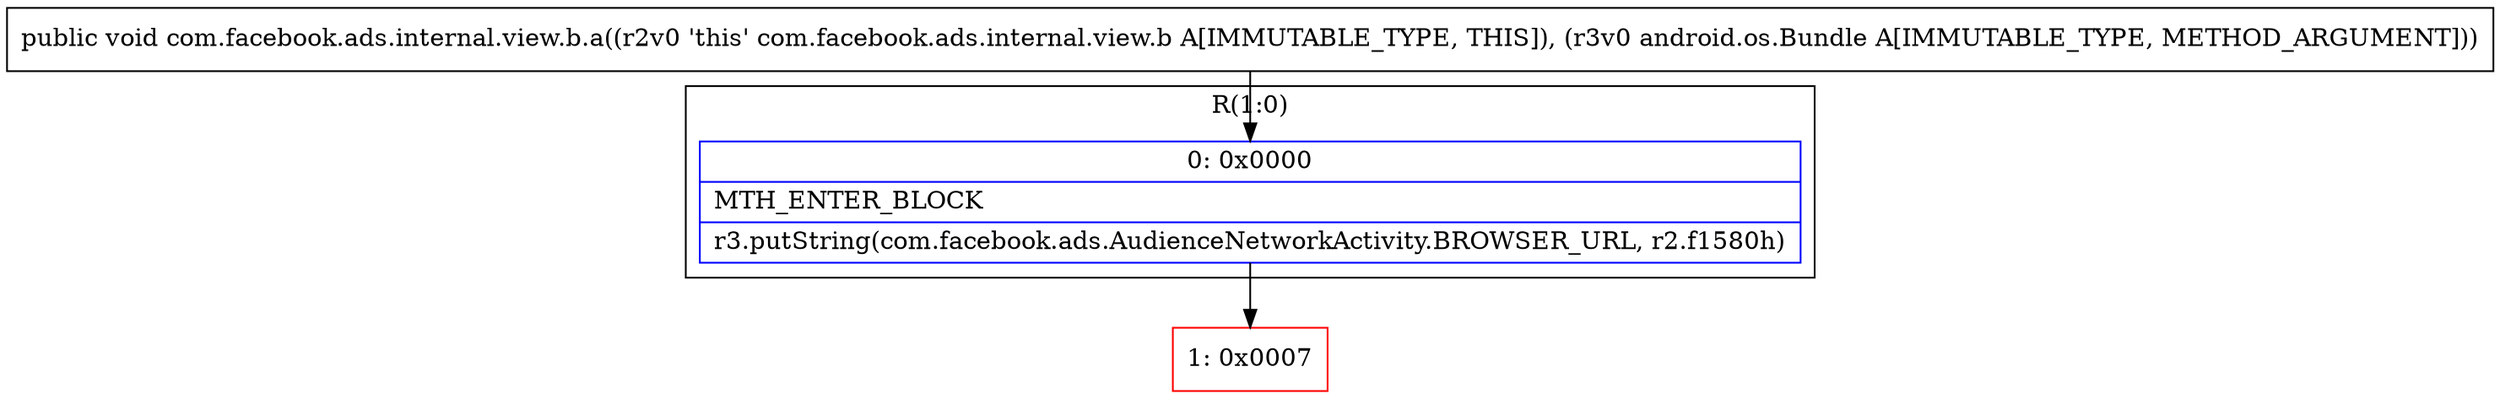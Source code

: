 digraph "CFG forcom.facebook.ads.internal.view.b.a(Landroid\/os\/Bundle;)V" {
subgraph cluster_Region_76704520 {
label = "R(1:0)";
node [shape=record,color=blue];
Node_0 [shape=record,label="{0\:\ 0x0000|MTH_ENTER_BLOCK\l|r3.putString(com.facebook.ads.AudienceNetworkActivity.BROWSER_URL, r2.f1580h)\l}"];
}
Node_1 [shape=record,color=red,label="{1\:\ 0x0007}"];
MethodNode[shape=record,label="{public void com.facebook.ads.internal.view.b.a((r2v0 'this' com.facebook.ads.internal.view.b A[IMMUTABLE_TYPE, THIS]), (r3v0 android.os.Bundle A[IMMUTABLE_TYPE, METHOD_ARGUMENT])) }"];
MethodNode -> Node_0;
Node_0 -> Node_1;
}

